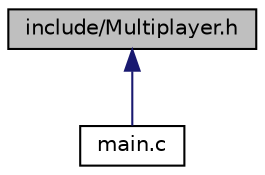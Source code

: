 digraph "include/Multiplayer.h"
{
 // LATEX_PDF_SIZE
  bgcolor="transparent";
  edge [fontname="Helvetica",fontsize="10",labelfontname="Helvetica",labelfontsize="10"];
  node [fontname="Helvetica",fontsize="10",shape=record];
  Node1 [label="include/Multiplayer.h",height=0.2,width=0.4,color="black", fillcolor="grey75", style="filled", fontcolor="black",tooltip="Multiplayer mode handler."];
  Node1 -> Node2 [dir="back",color="midnightblue",fontsize="10",style="solid",fontname="Helvetica"];
  Node2 [label="main.c",height=0.2,width=0.4,color="black",URL="$main_8c.html",tooltip="File containing the definition and usage for Lasca: Starts the game."];
}
